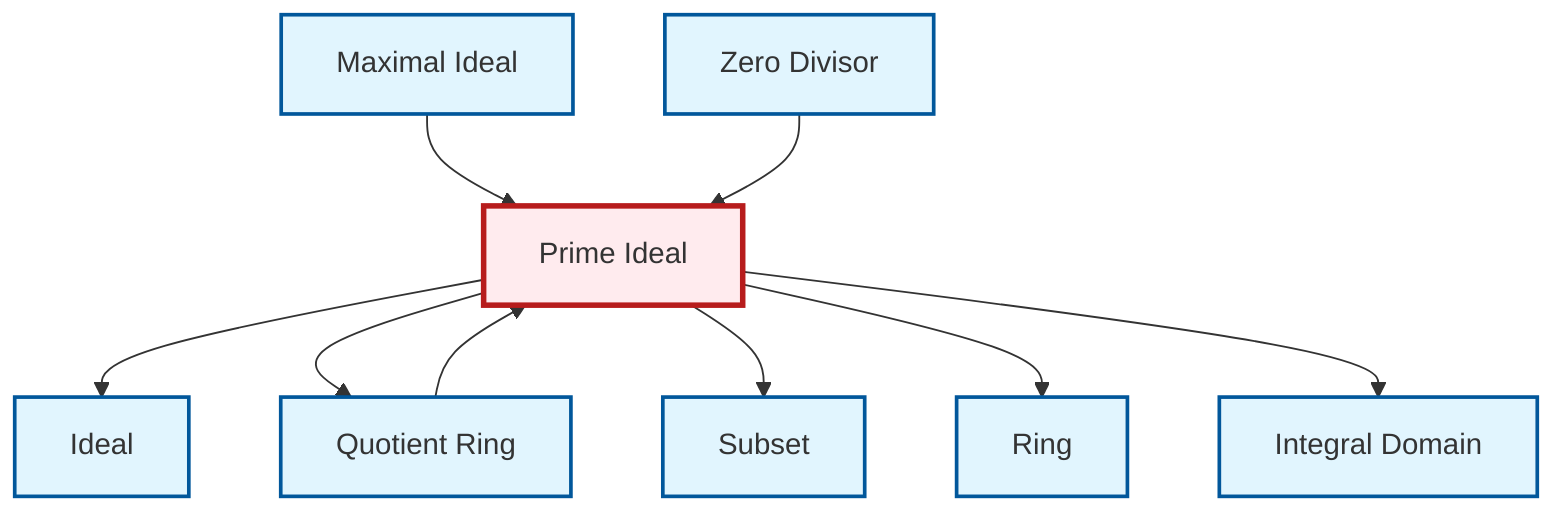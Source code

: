 graph TD
    classDef definition fill:#e1f5fe,stroke:#01579b,stroke-width:2px
    classDef theorem fill:#f3e5f5,stroke:#4a148c,stroke-width:2px
    classDef axiom fill:#fff3e0,stroke:#e65100,stroke-width:2px
    classDef example fill:#e8f5e9,stroke:#1b5e20,stroke-width:2px
    classDef current fill:#ffebee,stroke:#b71c1c,stroke-width:3px
    def-zero-divisor["Zero Divisor"]:::definition
    def-ideal["Ideal"]:::definition
    def-integral-domain["Integral Domain"]:::definition
    def-subset["Subset"]:::definition
    def-prime-ideal["Prime Ideal"]:::definition
    def-quotient-ring["Quotient Ring"]:::definition
    def-maximal-ideal["Maximal Ideal"]:::definition
    def-ring["Ring"]:::definition
    def-prime-ideal --> def-ideal
    def-prime-ideal --> def-quotient-ring
    def-maximal-ideal --> def-prime-ideal
    def-quotient-ring --> def-prime-ideal
    def-prime-ideal --> def-subset
    def-prime-ideal --> def-ring
    def-prime-ideal --> def-integral-domain
    def-zero-divisor --> def-prime-ideal
    class def-prime-ideal current